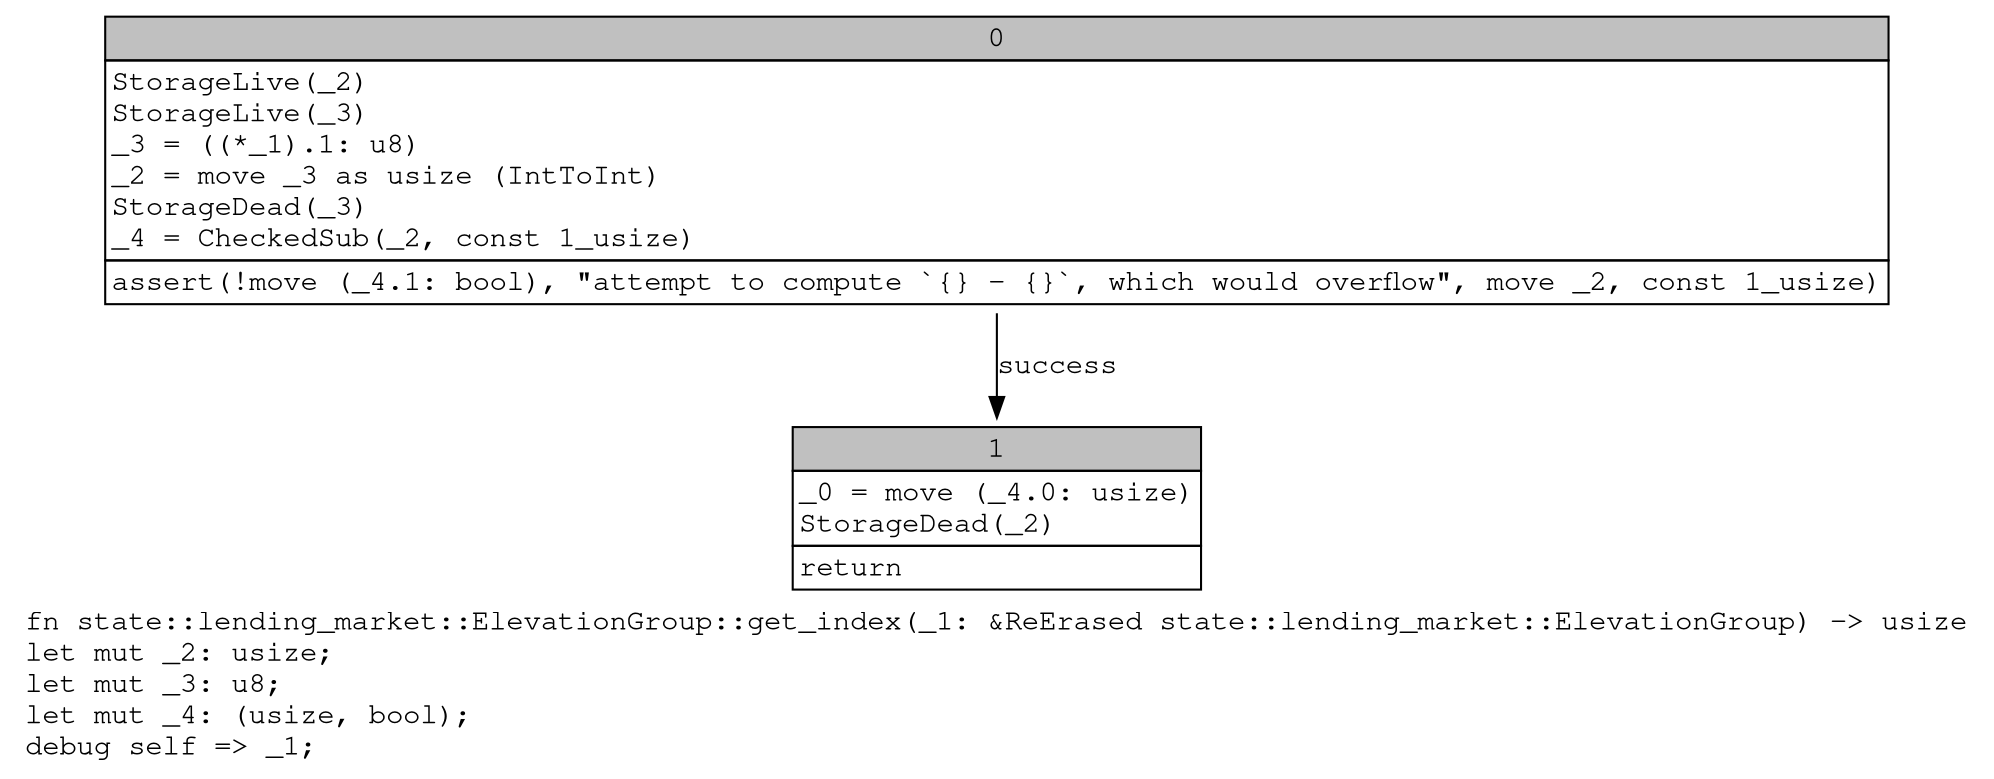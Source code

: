 digraph Mir_0_1527 {
    graph [fontname="Courier, monospace"];
    node [fontname="Courier, monospace"];
    edge [fontname="Courier, monospace"];
    label=<fn state::lending_market::ElevationGroup::get_index(_1: &amp;ReErased state::lending_market::ElevationGroup) -&gt; usize<br align="left"/>let mut _2: usize;<br align="left"/>let mut _3: u8;<br align="left"/>let mut _4: (usize, bool);<br align="left"/>debug self =&gt; _1;<br align="left"/>>;
    bb0__0_1527 [shape="none", label=<<table border="0" cellborder="1" cellspacing="0"><tr><td bgcolor="gray" align="center" colspan="1">0</td></tr><tr><td align="left" balign="left">StorageLive(_2)<br/>StorageLive(_3)<br/>_3 = ((*_1).1: u8)<br/>_2 = move _3 as usize (IntToInt)<br/>StorageDead(_3)<br/>_4 = CheckedSub(_2, const 1_usize)<br/></td></tr><tr><td align="left">assert(!move (_4.1: bool), &quot;attempt to compute `{} - {}`, which would overflow&quot;, move _2, const 1_usize)</td></tr></table>>];
    bb1__0_1527 [shape="none", label=<<table border="0" cellborder="1" cellspacing="0"><tr><td bgcolor="gray" align="center" colspan="1">1</td></tr><tr><td align="left" balign="left">_0 = move (_4.0: usize)<br/>StorageDead(_2)<br/></td></tr><tr><td align="left">return</td></tr></table>>];
    bb0__0_1527 -> bb1__0_1527 [label="success"];
}
